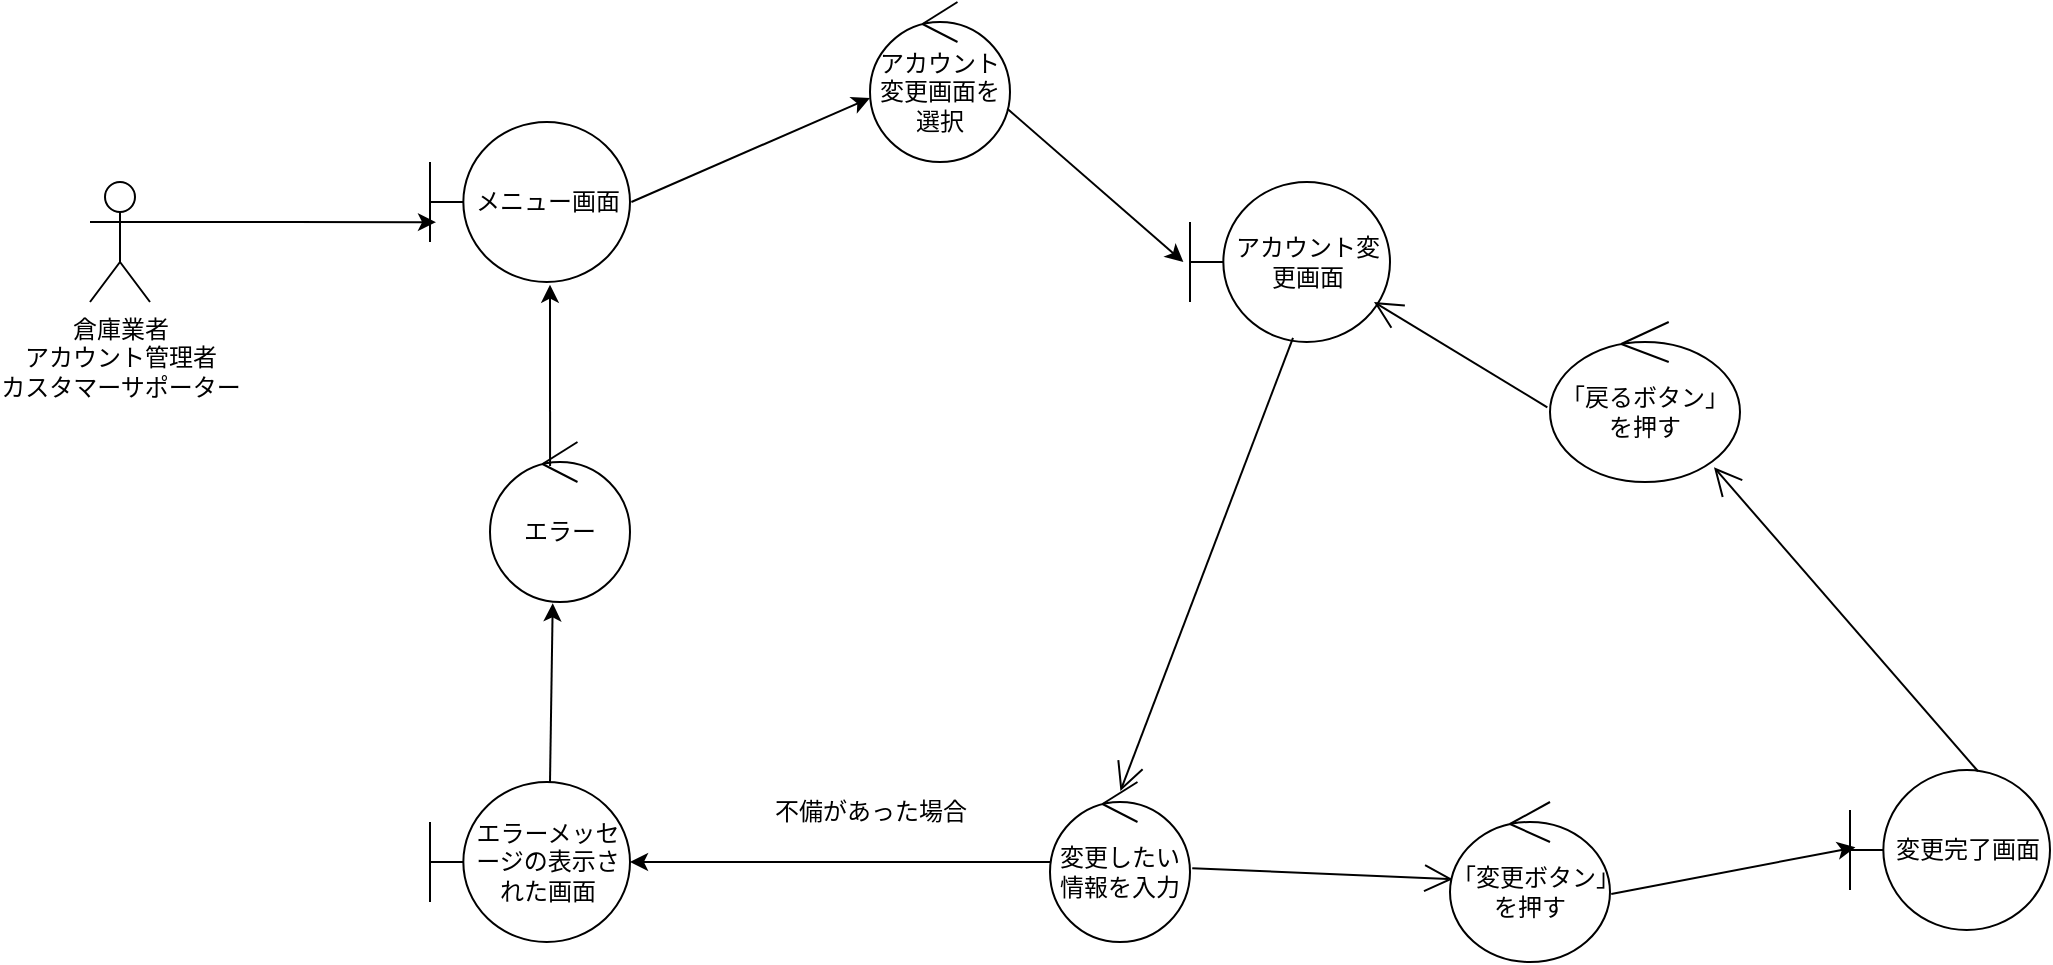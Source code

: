<mxfile>
    <diagram name="ページ1" id="EmrC-pLuZmeqLHvhbOav">
        <mxGraphModel dx="477" dy="419" grid="1" gridSize="10" guides="1" tooltips="1" connect="1" arrows="1" fold="1" page="1" pageScale="1" pageWidth="1169" pageHeight="827" math="0" shadow="0">
            <root>
                <mxCell id="0"/>
                <mxCell id="1" parent="0"/>
                <mxCell id="10VEGs-uskNU2SIhcTbT-10" style="edgeStyle=orthogonalEdgeStyle;rounded=0;orthogonalLoop=1;jettySize=auto;html=1;exitX=1;exitY=0.333;exitDx=0;exitDy=0;exitPerimeter=0;entryX=0.03;entryY=0.626;entryDx=0;entryDy=0;entryPerimeter=0;" parent="1" source="10VEGs-uskNU2SIhcTbT-1" target="10VEGs-uskNU2SIhcTbT-9" edge="1">
                    <mxGeometry relative="1" as="geometry">
                        <mxPoint x="310" y="270.111" as="targetPoint"/>
                    </mxGeometry>
                </mxCell>
                <mxCell id="10VEGs-uskNU2SIhcTbT-1" value="倉庫業者&lt;div&gt;アカウント管理者&lt;/div&gt;&lt;div&gt;カスタマーサポーター&lt;/div&gt;" style="shape=umlActor;verticalLabelPosition=bottom;verticalAlign=top;html=1;" parent="1" vertex="1">
                    <mxGeometry x="90" y="120" width="30" height="60" as="geometry"/>
                </mxCell>
                <mxCell id="10VEGs-uskNU2SIhcTbT-9" value="メニュー画面" style="shape=umlBoundary;whiteSpace=wrap;html=1;" parent="1" vertex="1">
                    <mxGeometry x="260" y="90" width="100" height="80" as="geometry"/>
                </mxCell>
                <mxCell id="10VEGs-uskNU2SIhcTbT-11" value="アカウント変更画面" style="shape=umlBoundary;whiteSpace=wrap;html=1;" parent="1" vertex="1">
                    <mxGeometry x="640" y="120" width="100" height="80" as="geometry"/>
                </mxCell>
                <mxCell id="10VEGs-uskNU2SIhcTbT-19" style="edgeStyle=orthogonalEdgeStyle;rounded=0;orthogonalLoop=1;jettySize=auto;html=1;" parent="1" source="10VEGs-uskNU2SIhcTbT-13" target="10VEGs-uskNU2SIhcTbT-18" edge="1">
                    <mxGeometry relative="1" as="geometry"/>
                </mxCell>
                <mxCell id="10VEGs-uskNU2SIhcTbT-13" value="変更したい情報を入力" style="ellipse;shape=umlControl;whiteSpace=wrap;html=1;" parent="1" vertex="1">
                    <mxGeometry x="570" y="420" width="70" height="80" as="geometry"/>
                </mxCell>
                <mxCell id="10VEGs-uskNU2SIhcTbT-17" value="" style="endArrow=open;endFill=1;endSize=12;html=1;rounded=0;exitX=0.515;exitY=0.974;exitDx=0;exitDy=0;exitPerimeter=0;entryX=0.503;entryY=0.057;entryDx=0;entryDy=0;entryPerimeter=0;" parent="1" source="10VEGs-uskNU2SIhcTbT-11" target="10VEGs-uskNU2SIhcTbT-13" edge="1">
                    <mxGeometry width="160" relative="1" as="geometry">
                        <mxPoint x="430" y="320" as="sourcePoint"/>
                        <mxPoint x="590" y="320" as="targetPoint"/>
                    </mxGeometry>
                </mxCell>
                <mxCell id="10VEGs-uskNU2SIhcTbT-18" value="エラーメッセージの表示された画面" style="shape=umlBoundary;whiteSpace=wrap;html=1;" parent="1" vertex="1">
                    <mxGeometry x="260" y="420" width="100" height="80" as="geometry"/>
                </mxCell>
                <mxCell id="10VEGs-uskNU2SIhcTbT-21" value="" style="endArrow=open;endFill=1;endSize=12;html=1;rounded=0;exitX=1.016;exitY=0.539;exitDx=0;exitDy=0;exitPerimeter=0;entryX=0.017;entryY=0.483;entryDx=0;entryDy=0;entryPerimeter=0;" parent="1" source="10VEGs-uskNU2SIhcTbT-13" target="11" edge="1">
                    <mxGeometry width="160" relative="1" as="geometry">
                        <mxPoint x="390" y="270" as="sourcePoint"/>
                        <mxPoint x="770" y="470" as="targetPoint"/>
                    </mxGeometry>
                </mxCell>
                <mxCell id="10VEGs-uskNU2SIhcTbT-22" value="変更完了画面" style="shape=umlBoundary;whiteSpace=wrap;html=1;" parent="1" vertex="1">
                    <mxGeometry x="970" y="414" width="100" height="80" as="geometry"/>
                </mxCell>
                <mxCell id="10VEGs-uskNU2SIhcTbT-24" value="" style="endArrow=open;endFill=1;endSize=12;html=1;rounded=0;exitX=0.64;exitY=0.008;exitDx=0;exitDy=0;exitPerimeter=0;entryX=0.863;entryY=0.908;entryDx=0;entryDy=0;entryPerimeter=0;" parent="1" source="10VEGs-uskNU2SIhcTbT-22" target="5" edge="1">
                    <mxGeometry width="160" relative="1" as="geometry">
                        <mxPoint x="390" y="270" as="sourcePoint"/>
                        <mxPoint x="840" y="280" as="targetPoint"/>
                    </mxGeometry>
                </mxCell>
                <mxCell id="2" value="アカウント変更画面を選択" style="ellipse;shape=umlControl;whiteSpace=wrap;html=1;" vertex="1" parent="1">
                    <mxGeometry x="480" y="30" width="70" height="80" as="geometry"/>
                </mxCell>
                <mxCell id="3" value="" style="endArrow=classic;html=1;exitX=1.007;exitY=0.5;exitDx=0;exitDy=0;exitPerimeter=0;entryX=0;entryY=0.6;entryDx=0;entryDy=0;entryPerimeter=0;" edge="1" parent="1" source="10VEGs-uskNU2SIhcTbT-9" target="2">
                    <mxGeometry width="50" height="50" relative="1" as="geometry">
                        <mxPoint x="480" y="260" as="sourcePoint"/>
                        <mxPoint x="460" y="90" as="targetPoint"/>
                    </mxGeometry>
                </mxCell>
                <mxCell id="4" value="" style="endArrow=classic;html=1;exitX=0.981;exitY=0.667;exitDx=0;exitDy=0;exitPerimeter=0;entryX=-0.033;entryY=0.5;entryDx=0;entryDy=0;entryPerimeter=0;" edge="1" parent="1" source="2" target="10VEGs-uskNU2SIhcTbT-11">
                    <mxGeometry width="50" height="50" relative="1" as="geometry">
                        <mxPoint x="401" y="170" as="sourcePoint"/>
                        <mxPoint x="640" y="70" as="targetPoint"/>
                    </mxGeometry>
                </mxCell>
                <mxCell id="5" value="「戻るボタン」を押す" style="ellipse;shape=umlControl;whiteSpace=wrap;html=1;" vertex="1" parent="1">
                    <mxGeometry x="820" y="190" width="95" height="80" as="geometry"/>
                </mxCell>
                <mxCell id="6" value="" style="endArrow=open;endFill=1;endSize=12;html=1;rounded=0;exitX=-0.014;exitY=0.533;exitDx=0;exitDy=0;exitPerimeter=0;entryX=0.92;entryY=0.75;entryDx=0;entryDy=0;entryPerimeter=0;" edge="1" parent="1" source="5" target="10VEGs-uskNU2SIhcTbT-11">
                    <mxGeometry width="160" relative="1" as="geometry">
                        <mxPoint x="864" y="391" as="sourcePoint"/>
                        <mxPoint x="871" y="283" as="targetPoint"/>
                    </mxGeometry>
                </mxCell>
                <mxCell id="7" value="不備があった場合" style="text;html=1;align=center;verticalAlign=middle;resizable=0;points=[];autosize=1;strokeColor=none;fillColor=none;" vertex="1" parent="1">
                    <mxGeometry x="420" y="420" width="120" height="30" as="geometry"/>
                </mxCell>
                <mxCell id="8" value="エラー" style="ellipse;shape=umlControl;whiteSpace=wrap;html=1;" vertex="1" parent="1">
                    <mxGeometry x="290" y="250" width="70" height="80" as="geometry"/>
                </mxCell>
                <mxCell id="9" style="edgeStyle=none;html=1;entryX=0.448;entryY=1.008;entryDx=0;entryDy=0;entryPerimeter=0;exitX=0.6;exitY=0;exitDx=0;exitDy=0;exitPerimeter=0;" edge="1" parent="1" source="10VEGs-uskNU2SIhcTbT-18" target="8">
                    <mxGeometry relative="1" as="geometry"/>
                </mxCell>
                <mxCell id="10" style="edgeStyle=none;html=1;entryX=0.6;entryY=1.017;entryDx=0;entryDy=0;entryPerimeter=0;exitX=0.429;exitY=0.15;exitDx=0;exitDy=0;exitPerimeter=0;" edge="1" parent="1" source="8" target="10VEGs-uskNU2SIhcTbT-9">
                    <mxGeometry relative="1" as="geometry"/>
                </mxCell>
                <mxCell id="11" value="「変更ボタン」を押す" style="ellipse;shape=umlControl;whiteSpace=wrap;html=1;" vertex="1" parent="1">
                    <mxGeometry x="770" y="430" width="80" height="80" as="geometry"/>
                </mxCell>
                <mxCell id="12" style="edgeStyle=none;html=1;entryX=0.027;entryY=0.483;entryDx=0;entryDy=0;entryPerimeter=0;exitX=1.008;exitY=0.575;exitDx=0;exitDy=0;exitPerimeter=0;" edge="1" parent="1" source="11" target="10VEGs-uskNU2SIhcTbT-22">
                    <mxGeometry relative="1" as="geometry"/>
                </mxCell>
            </root>
        </mxGraphModel>
    </diagram>
</mxfile>